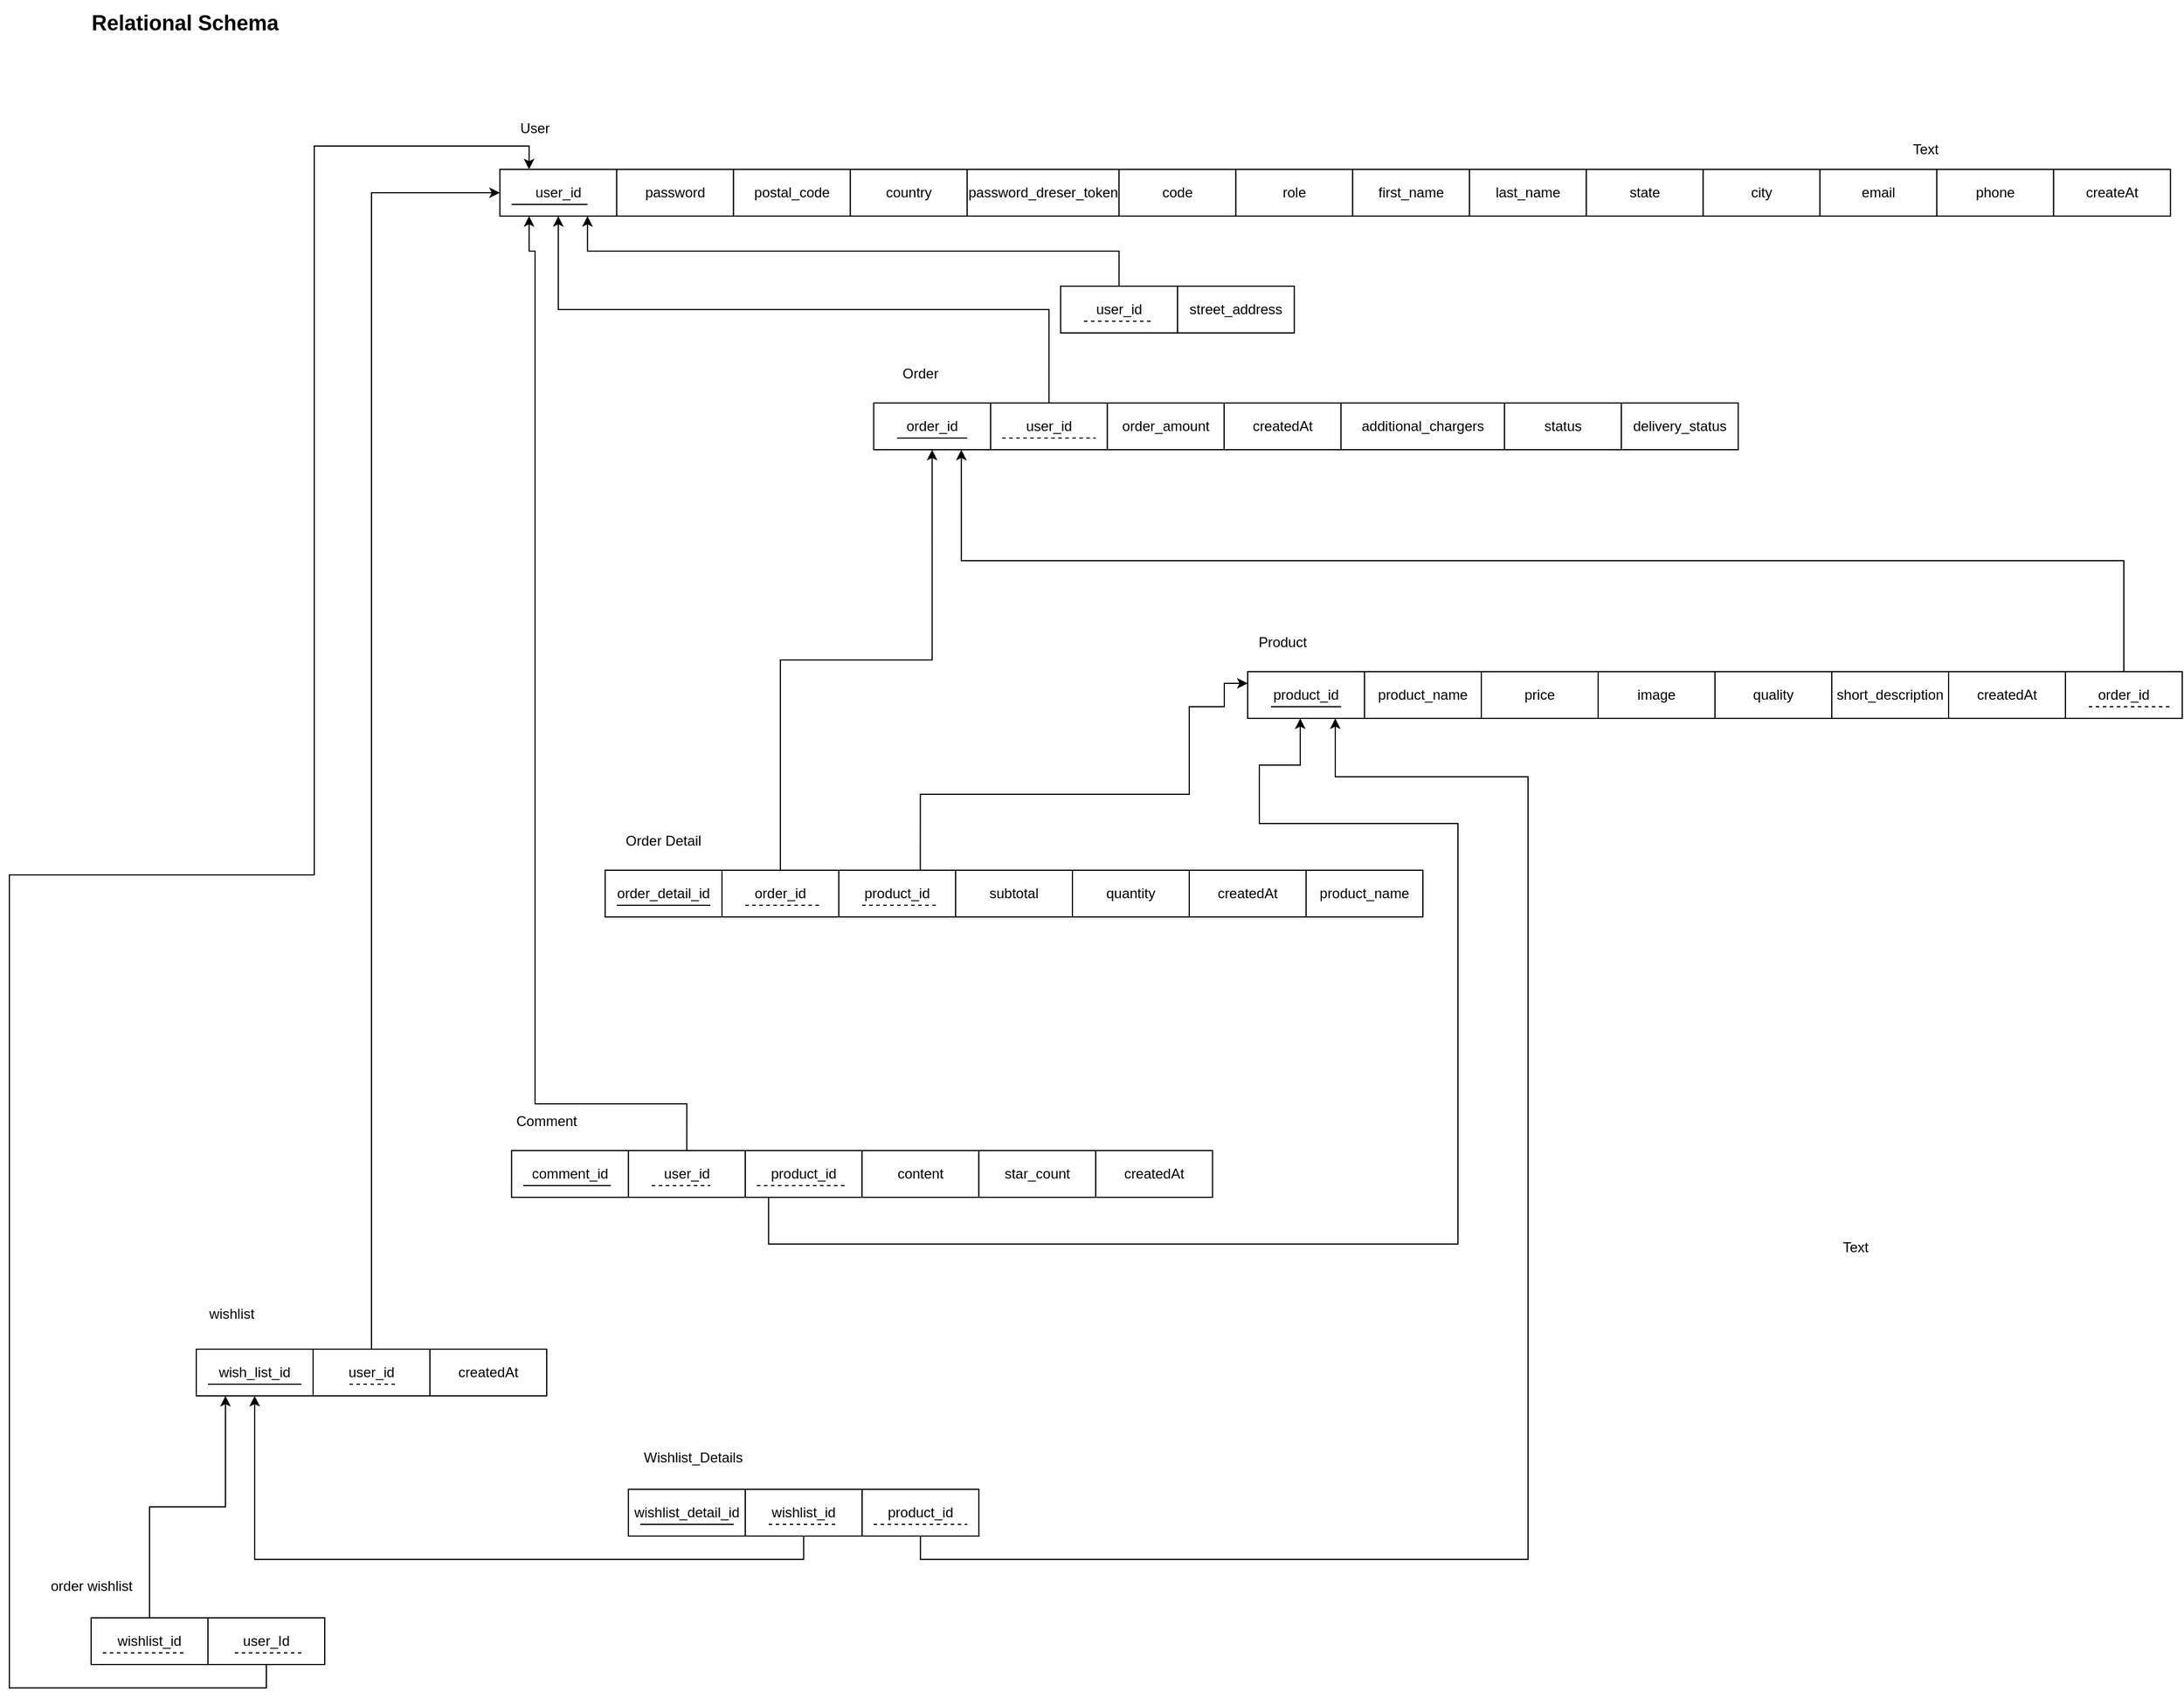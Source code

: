 <mxfile version="22.1.2" type="device">
  <diagram name="Page-1" id="Jjq3vuGFmv7cD4TqGTQA">
    <mxGraphModel dx="1480" dy="866" grid="1" gridSize="10" guides="1" tooltips="1" connect="1" arrows="1" fold="1" page="1" pageScale="1" pageWidth="850" pageHeight="1100" math="0" shadow="0">
      <root>
        <mxCell id="0" />
        <mxCell id="1" parent="0" />
        <mxCell id="9YiL5SmmNUJITHrNY-xT-41" style="edgeStyle=orthogonalEdgeStyle;rounded=0;orthogonalLoop=1;jettySize=auto;html=1;exitX=0.5;exitY=0;exitDx=0;exitDy=0;" parent="1" source="9YiL5SmmNUJITHrNY-xT-17" target="9YiL5SmmNUJITHrNY-xT-23" edge="1">
          <mxGeometry relative="1" as="geometry">
            <mxPoint x="639.89" y="400" as="targetPoint" />
          </mxGeometry>
        </mxCell>
        <mxCell id="9YiL5SmmNUJITHrNY-xT-17" value="user_id" style="whiteSpace=wrap;html=1;align=center;" parent="1" vertex="1">
          <mxGeometry x="899.89" y="450" width="100" height="40" as="geometry" />
        </mxCell>
        <mxCell id="9YiL5SmmNUJITHrNY-xT-18" value="order_id" style="whiteSpace=wrap;html=1;align=center;" parent="1" vertex="1">
          <mxGeometry x="799.89" y="450" width="100" height="40" as="geometry" />
        </mxCell>
        <mxCell id="9YiL5SmmNUJITHrNY-xT-19" value="order_amount" style="whiteSpace=wrap;html=1;align=center;" parent="1" vertex="1">
          <mxGeometry x="999.89" y="450" width="100" height="40" as="geometry" />
        </mxCell>
        <mxCell id="9YiL5SmmNUJITHrNY-xT-20" value="createdAt" style="whiteSpace=wrap;html=1;align=center;" parent="1" vertex="1">
          <mxGeometry x="1099.89" y="450" width="100" height="40" as="geometry" />
        </mxCell>
        <mxCell id="9YiL5SmmNUJITHrNY-xT-21" value="product_id" style="whiteSpace=wrap;html=1;align=center;" parent="1" vertex="1">
          <mxGeometry x="1120.0" y="680" width="100" height="40" as="geometry" />
        </mxCell>
        <mxCell id="9YiL5SmmNUJITHrNY-xT-22" value="product_name" style="whiteSpace=wrap;html=1;align=center;" parent="1" vertex="1">
          <mxGeometry x="1220.0" y="680" width="100" height="40" as="geometry" />
        </mxCell>
        <mxCell id="9YiL5SmmNUJITHrNY-xT-23" value="user_id" style="whiteSpace=wrap;html=1;align=center;" parent="1" vertex="1">
          <mxGeometry x="479.89" y="250" width="100" height="40" as="geometry" />
        </mxCell>
        <mxCell id="9YiL5SmmNUJITHrNY-xT-25" value="password" style="whiteSpace=wrap;html=1;align=center;" parent="1" vertex="1">
          <mxGeometry x="579.89" y="250" width="100" height="40" as="geometry" />
        </mxCell>
        <mxCell id="9YiL5SmmNUJITHrNY-xT-26" value="postal_code" style="whiteSpace=wrap;html=1;align=center;" parent="1" vertex="1">
          <mxGeometry x="679.89" y="250" width="100" height="40" as="geometry" />
        </mxCell>
        <mxCell id="9YiL5SmmNUJITHrNY-xT-27" value="country" style="whiteSpace=wrap;html=1;align=center;" parent="1" vertex="1">
          <mxGeometry x="779.89" y="250" width="100" height="40" as="geometry" />
        </mxCell>
        <mxCell id="9YiL5SmmNUJITHrNY-xT-29" value="password_dreser_token" style="whiteSpace=wrap;html=1;align=center;" parent="1" vertex="1">
          <mxGeometry x="879.89" y="250" width="130" height="40" as="geometry" />
        </mxCell>
        <mxCell id="9YiL5SmmNUJITHrNY-xT-31" value="code" style="whiteSpace=wrap;html=1;align=center;" parent="1" vertex="1">
          <mxGeometry x="1009.89" y="250" width="100" height="40" as="geometry" />
        </mxCell>
        <mxCell id="9YiL5SmmNUJITHrNY-xT-32" value="role" style="whiteSpace=wrap;html=1;align=center;" parent="1" vertex="1">
          <mxGeometry x="1109.89" y="250" width="100" height="40" as="geometry" />
        </mxCell>
        <mxCell id="9YiL5SmmNUJITHrNY-xT-33" value="first_name" style="whiteSpace=wrap;html=1;align=center;" parent="1" vertex="1">
          <mxGeometry x="1209.89" y="250" width="100" height="40" as="geometry" />
        </mxCell>
        <mxCell id="9YiL5SmmNUJITHrNY-xT-34" value="last_name" style="whiteSpace=wrap;html=1;align=center;" parent="1" vertex="1">
          <mxGeometry x="1309.89" y="250" width="100" height="40" as="geometry" />
        </mxCell>
        <mxCell id="9YiL5SmmNUJITHrNY-xT-35" value="state" style="whiteSpace=wrap;html=1;align=center;" parent="1" vertex="1">
          <mxGeometry x="1409.89" y="250" width="100" height="40" as="geometry" />
        </mxCell>
        <mxCell id="9YiL5SmmNUJITHrNY-xT-36" value="city" style="whiteSpace=wrap;html=1;align=center;" parent="1" vertex="1">
          <mxGeometry x="1509.89" y="250" width="100" height="40" as="geometry" />
        </mxCell>
        <mxCell id="9YiL5SmmNUJITHrNY-xT-37" value="User" style="text;html=1;strokeColor=none;fillColor=none;align=center;verticalAlign=middle;whiteSpace=wrap;rounded=0;" parent="1" vertex="1">
          <mxGeometry x="479.89" y="200" width="60" height="30" as="geometry" />
        </mxCell>
        <mxCell id="9YiL5SmmNUJITHrNY-xT-38" value="" style="endArrow=none;html=1;rounded=0;exitX=0.1;exitY=0.75;exitDx=0;exitDy=0;exitPerimeter=0;" parent="1" source="9YiL5SmmNUJITHrNY-xT-23" edge="1">
          <mxGeometry width="50" height="50" relative="1" as="geometry">
            <mxPoint x="504.89" y="330" as="sourcePoint" />
            <mxPoint x="554.89" y="280" as="targetPoint" />
          </mxGeometry>
        </mxCell>
        <mxCell id="9YiL5SmmNUJITHrNY-xT-39" value="" style="endArrow=none;dashed=1;html=1;rounded=0;exitX=0.1;exitY=0.75;exitDx=0;exitDy=0;exitPerimeter=0;" parent="1" source="9YiL5SmmNUJITHrNY-xT-17" edge="1">
          <mxGeometry width="50" height="50" relative="1" as="geometry">
            <mxPoint x="929.89" y="520" as="sourcePoint" />
            <mxPoint x="989.89" y="480" as="targetPoint" />
          </mxGeometry>
        </mxCell>
        <mxCell id="9YiL5SmmNUJITHrNY-xT-40" value="" style="endArrow=none;html=1;rounded=0;exitX=0.2;exitY=0.75;exitDx=0;exitDy=0;exitPerimeter=0;" parent="1" source="9YiL5SmmNUJITHrNY-xT-18" edge="1">
          <mxGeometry width="50" height="50" relative="1" as="geometry">
            <mxPoint x="829.89" y="530" as="sourcePoint" />
            <mxPoint x="879.89" y="480" as="targetPoint" />
          </mxGeometry>
        </mxCell>
        <mxCell id="9YiL5SmmNUJITHrNY-xT-42" value="order_detail_id" style="whiteSpace=wrap;html=1;align=center;" parent="1" vertex="1">
          <mxGeometry x="570" y="850" width="100" height="40" as="geometry" />
        </mxCell>
        <mxCell id="9YiL5SmmNUJITHrNY-xT-43" value="short_description" style="whiteSpace=wrap;html=1;align=center;" parent="1" vertex="1">
          <mxGeometry x="1620.0" y="680" width="100" height="40" as="geometry" />
        </mxCell>
        <mxCell id="9YiL5SmmNUJITHrNY-xT-44" value="quality" style="whiteSpace=wrap;html=1;align=center;" parent="1" vertex="1">
          <mxGeometry x="1520.0" y="680" width="100" height="40" as="geometry" />
        </mxCell>
        <mxCell id="9YiL5SmmNUJITHrNY-xT-45" value="image" style="whiteSpace=wrap;html=1;align=center;" parent="1" vertex="1">
          <mxGeometry x="1420.0" y="680" width="100" height="40" as="geometry" />
        </mxCell>
        <mxCell id="9YiL5SmmNUJITHrNY-xT-46" value="price" style="whiteSpace=wrap;html=1;align=center;" parent="1" vertex="1">
          <mxGeometry x="1320.0" y="680" width="100" height="40" as="geometry" />
        </mxCell>
        <mxCell id="9YiL5SmmNUJITHrNY-xT-62" style="edgeStyle=orthogonalEdgeStyle;rounded=0;orthogonalLoop=1;jettySize=auto;html=1;exitX=0.5;exitY=0;exitDx=0;exitDy=0;entryX=0.5;entryY=1;entryDx=0;entryDy=0;" parent="1" source="9YiL5SmmNUJITHrNY-xT-47" target="9YiL5SmmNUJITHrNY-xT-18" edge="1">
          <mxGeometry relative="1" as="geometry" />
        </mxCell>
        <mxCell id="9YiL5SmmNUJITHrNY-xT-47" value="order_id" style="whiteSpace=wrap;html=1;align=center;" parent="1" vertex="1">
          <mxGeometry x="670" y="850" width="100" height="40" as="geometry" />
        </mxCell>
        <mxCell id="9YiL5SmmNUJITHrNY-xT-48" value="product_id" style="whiteSpace=wrap;html=1;align=center;" parent="1" vertex="1">
          <mxGeometry x="770" y="850" width="100" height="40" as="geometry" />
        </mxCell>
        <mxCell id="9YiL5SmmNUJITHrNY-xT-49" value="subtotal" style="whiteSpace=wrap;html=1;align=center;" parent="1" vertex="1">
          <mxGeometry x="870" y="850" width="100" height="40" as="geometry" />
        </mxCell>
        <mxCell id="9YiL5SmmNUJITHrNY-xT-50" value="quantity" style="whiteSpace=wrap;html=1;align=center;" parent="1" vertex="1">
          <mxGeometry x="970" y="850" width="100" height="40" as="geometry" />
        </mxCell>
        <mxCell id="9YiL5SmmNUJITHrNY-xT-51" value="" style="endArrow=none;html=1;rounded=0;exitX=0.1;exitY=0.75;exitDx=0;exitDy=0;exitPerimeter=0;" parent="1" source="9YiL5SmmNUJITHrNY-xT-42" edge="1">
          <mxGeometry width="50" height="50" relative="1" as="geometry">
            <mxPoint x="610" y="930" as="sourcePoint" />
            <mxPoint x="660" y="880" as="targetPoint" />
          </mxGeometry>
        </mxCell>
        <mxCell id="9YiL5SmmNUJITHrNY-xT-52" value="Order" style="text;html=1;strokeColor=none;fillColor=none;align=center;verticalAlign=middle;whiteSpace=wrap;rounded=0;" parent="1" vertex="1">
          <mxGeometry x="809.89" y="410" width="60" height="30" as="geometry" />
        </mxCell>
        <mxCell id="9YiL5SmmNUJITHrNY-xT-53" value="Product" style="text;html=1;strokeColor=none;fillColor=none;align=center;verticalAlign=middle;whiteSpace=wrap;rounded=0;" parent="1" vertex="1">
          <mxGeometry x="1120.0" y="640" width="60" height="30" as="geometry" />
        </mxCell>
        <mxCell id="9YiL5SmmNUJITHrNY-xT-54" value="Order Detail" style="text;html=1;strokeColor=none;fillColor=none;align=center;verticalAlign=middle;whiteSpace=wrap;rounded=0;" parent="1" vertex="1">
          <mxGeometry x="570" y="810" width="100" height="30" as="geometry" />
        </mxCell>
        <mxCell id="9YiL5SmmNUJITHrNY-xT-55" value="" style="endArrow=none;dashed=1;html=1;rounded=0;exitX=0.2;exitY=0.75;exitDx=0;exitDy=0;exitPerimeter=0;" parent="1" source="9YiL5SmmNUJITHrNY-xT-48" edge="1">
          <mxGeometry width="50" height="50" relative="1" as="geometry">
            <mxPoint x="805" y="930" as="sourcePoint" />
            <mxPoint x="855" y="880" as="targetPoint" />
          </mxGeometry>
        </mxCell>
        <mxCell id="9YiL5SmmNUJITHrNY-xT-56" value="" style="endArrow=none;dashed=1;html=1;rounded=0;exitX=0.2;exitY=0.75;exitDx=0;exitDy=0;exitPerimeter=0;" parent="1" source="9YiL5SmmNUJITHrNY-xT-47" edge="1">
          <mxGeometry width="50" height="50" relative="1" as="geometry">
            <mxPoint x="705" y="930" as="sourcePoint" />
            <mxPoint x="755" y="880" as="targetPoint" />
          </mxGeometry>
        </mxCell>
        <mxCell id="9YiL5SmmNUJITHrNY-xT-59" value="" style="endArrow=none;html=1;rounded=0;exitX=0.2;exitY=0.75;exitDx=0;exitDy=0;exitPerimeter=0;" parent="1" source="9YiL5SmmNUJITHrNY-xT-21" edge="1">
          <mxGeometry width="50" height="50" relative="1" as="geometry">
            <mxPoint x="1150.0" y="760" as="sourcePoint" />
            <mxPoint x="1200.0" y="710" as="targetPoint" />
          </mxGeometry>
        </mxCell>
        <mxCell id="9YiL5SmmNUJITHrNY-xT-60" style="edgeStyle=orthogonalEdgeStyle;rounded=0;orthogonalLoop=1;jettySize=auto;html=1;exitX=0.5;exitY=0;exitDx=0;exitDy=0;entryX=0;entryY=0.25;entryDx=0;entryDy=0;" parent="1" target="9YiL5SmmNUJITHrNY-xT-21" edge="1">
          <mxGeometry relative="1" as="geometry">
            <mxPoint x="839.78" y="850" as="sourcePoint" />
            <mxPoint x="1099.89" y="700" as="targetPoint" />
            <Array as="points">
              <mxPoint x="840" y="785" />
              <mxPoint x="1070" y="785" />
              <mxPoint x="1070" y="710" />
              <mxPoint x="1100" y="710" />
              <mxPoint x="1100" y="690" />
            </Array>
          </mxGeometry>
        </mxCell>
        <mxCell id="9YiL5SmmNUJITHrNY-xT-82" style="edgeStyle=orthogonalEdgeStyle;rounded=0;orthogonalLoop=1;jettySize=auto;html=1;exitX=0.5;exitY=1;exitDx=0;exitDy=0;entryX=0.75;entryY=1;entryDx=0;entryDy=0;" parent="1" edge="1">
          <mxGeometry relative="1" as="geometry">
            <mxPoint x="1165.0" y="720" as="targetPoint" />
            <Array as="points">
              <mxPoint x="710" y="1170" />
              <mxPoint x="1300" y="1170" />
              <mxPoint x="1300" y="810" />
              <mxPoint x="1130" y="810" />
              <mxPoint x="1130" y="760" />
              <mxPoint x="1165" y="760" />
            </Array>
            <mxPoint x="709.89" y="1130" as="sourcePoint" />
          </mxGeometry>
        </mxCell>
        <mxCell id="9YiL5SmmNUJITHrNY-xT-66" value="product_id" style="whiteSpace=wrap;html=1;align=center;" parent="1" vertex="1">
          <mxGeometry x="689.89" y="1090" width="100" height="40" as="geometry" />
        </mxCell>
        <mxCell id="a-Tf5Rxm08DyfLCDD2YA-49" style="edgeStyle=orthogonalEdgeStyle;rounded=0;orthogonalLoop=1;jettySize=auto;html=1;exitX=0.5;exitY=0;exitDx=0;exitDy=0;entryX=0.25;entryY=1;entryDx=0;entryDy=0;" parent="1" source="9YiL5SmmNUJITHrNY-xT-67" target="9YiL5SmmNUJITHrNY-xT-23" edge="1">
          <mxGeometry relative="1" as="geometry">
            <mxPoint x="520" y="310" as="targetPoint" />
            <Array as="points">
              <mxPoint x="640" y="1050" />
              <mxPoint x="510" y="1050" />
              <mxPoint x="510" y="320" />
              <mxPoint x="505" y="320" />
            </Array>
          </mxGeometry>
        </mxCell>
        <mxCell id="9YiL5SmmNUJITHrNY-xT-67" value="user_id" style="whiteSpace=wrap;html=1;align=center;" parent="1" vertex="1">
          <mxGeometry x="589.89" y="1090" width="100" height="40" as="geometry" />
        </mxCell>
        <mxCell id="9YiL5SmmNUJITHrNY-xT-68" value="comment_id" style="whiteSpace=wrap;html=1;align=center;" parent="1" vertex="1">
          <mxGeometry x="489.89" y="1090" width="100" height="40" as="geometry" />
        </mxCell>
        <mxCell id="9YiL5SmmNUJITHrNY-xT-69" value="Comment" style="text;html=1;strokeColor=none;fillColor=none;align=center;verticalAlign=middle;whiteSpace=wrap;rounded=0;" parent="1" vertex="1">
          <mxGeometry x="489.89" y="1050" width="60" height="30" as="geometry" />
        </mxCell>
        <mxCell id="9YiL5SmmNUJITHrNY-xT-72" value="content" style="whiteSpace=wrap;html=1;align=center;" parent="1" vertex="1">
          <mxGeometry x="789.89" y="1090" width="100" height="40" as="geometry" />
        </mxCell>
        <mxCell id="9YiL5SmmNUJITHrNY-xT-73" value="" style="endArrow=none;html=1;rounded=0;exitX=0.1;exitY=0.75;exitDx=0;exitDy=0;exitPerimeter=0;" parent="1" source="9YiL5SmmNUJITHrNY-xT-68" edge="1">
          <mxGeometry width="50" height="50" relative="1" as="geometry">
            <mxPoint x="524.89" y="1170" as="sourcePoint" />
            <mxPoint x="574.89" y="1120" as="targetPoint" />
          </mxGeometry>
        </mxCell>
        <mxCell id="9YiL5SmmNUJITHrNY-xT-74" value="" style="endArrow=none;dashed=1;html=1;rounded=0;exitX=0.2;exitY=0.75;exitDx=0;exitDy=0;exitPerimeter=0;" parent="1" source="9YiL5SmmNUJITHrNY-xT-67" edge="1">
          <mxGeometry width="50" height="50" relative="1" as="geometry">
            <mxPoint x="609.89" y="1170" as="sourcePoint" />
            <mxPoint x="659.89" y="1120" as="targetPoint" />
          </mxGeometry>
        </mxCell>
        <mxCell id="9YiL5SmmNUJITHrNY-xT-77" value="" style="endArrow=none;dashed=1;html=1;rounded=0;exitX=0.1;exitY=0.75;exitDx=0;exitDy=0;exitPerimeter=0;" parent="1" source="9YiL5SmmNUJITHrNY-xT-66" edge="1">
          <mxGeometry width="50" height="50" relative="1" as="geometry">
            <mxPoint x="724.89" y="1170" as="sourcePoint" />
            <mxPoint x="774.89" y="1120" as="targetPoint" />
          </mxGeometry>
        </mxCell>
        <mxCell id="9YiL5SmmNUJITHrNY-xT-83" value="street_address" style="whiteSpace=wrap;html=1;align=center;" parent="1" vertex="1">
          <mxGeometry x="1059.89" y="350" width="100" height="40" as="geometry" />
        </mxCell>
        <mxCell id="9YiL5SmmNUJITHrNY-xT-87" style="edgeStyle=orthogonalEdgeStyle;rounded=0;orthogonalLoop=1;jettySize=auto;html=1;exitX=0.5;exitY=0;exitDx=0;exitDy=0;entryX=0.75;entryY=1;entryDx=0;entryDy=0;" parent="1" source="9YiL5SmmNUJITHrNY-xT-84" target="9YiL5SmmNUJITHrNY-xT-23" edge="1">
          <mxGeometry relative="1" as="geometry" />
        </mxCell>
        <mxCell id="9YiL5SmmNUJITHrNY-xT-84" value="user_id" style="whiteSpace=wrap;html=1;align=center;" parent="1" vertex="1">
          <mxGeometry x="959.89" y="350" width="100" height="40" as="geometry" />
        </mxCell>
        <mxCell id="9YiL5SmmNUJITHrNY-xT-86" value="" style="endArrow=none;dashed=1;html=1;rounded=0;exitX=0.2;exitY=0.75;exitDx=0;exitDy=0;exitPerimeter=0;" parent="1" source="9YiL5SmmNUJITHrNY-xT-84" edge="1">
          <mxGeometry width="50" height="50" relative="1" as="geometry">
            <mxPoint x="989.89" y="430" as="sourcePoint" />
            <mxPoint x="1039.89" y="380" as="targetPoint" />
          </mxGeometry>
        </mxCell>
        <mxCell id="9YiL5SmmNUJITHrNY-xT-90" style="edgeStyle=orthogonalEdgeStyle;rounded=0;orthogonalLoop=1;jettySize=auto;html=1;exitX=0.5;exitY=0;exitDx=0;exitDy=0;entryX=0.75;entryY=1;entryDx=0;entryDy=0;" parent="1" source="9YiL5SmmNUJITHrNY-xT-88" target="9YiL5SmmNUJITHrNY-xT-18" edge="1">
          <mxGeometry relative="1" as="geometry" />
        </mxCell>
        <mxCell id="9YiL5SmmNUJITHrNY-xT-88" value="order_id" style="whiteSpace=wrap;html=1;align=center;" parent="1" vertex="1">
          <mxGeometry x="1820.0" y="680" width="100" height="40" as="geometry" />
        </mxCell>
        <mxCell id="9YiL5SmmNUJITHrNY-xT-89" value="" style="endArrow=none;dashed=1;html=1;rounded=0;exitX=0.2;exitY=0.75;exitDx=0;exitDy=0;exitPerimeter=0;entryX=0.9;entryY=0.75;entryDx=0;entryDy=0;entryPerimeter=0;" parent="1" source="9YiL5SmmNUJITHrNY-xT-88" target="9YiL5SmmNUJITHrNY-xT-88" edge="1">
          <mxGeometry width="50" height="50" relative="1" as="geometry">
            <mxPoint x="1745.0" y="760" as="sourcePoint" />
            <mxPoint x="1940.0" y="630" as="targetPoint" />
          </mxGeometry>
        </mxCell>
        <mxCell id="a-Tf5Rxm08DyfLCDD2YA-1" value="email" style="whiteSpace=wrap;html=1;align=center;" parent="1" vertex="1">
          <mxGeometry x="1609.89" y="250" width="100" height="40" as="geometry" />
        </mxCell>
        <mxCell id="a-Tf5Rxm08DyfLCDD2YA-2" value="phone" style="whiteSpace=wrap;html=1;align=center;" parent="1" vertex="1">
          <mxGeometry x="1709.89" y="250" width="100" height="40" as="geometry" />
        </mxCell>
        <mxCell id="a-Tf5Rxm08DyfLCDD2YA-3" value="createAt" style="whiteSpace=wrap;html=1;align=center;" parent="1" vertex="1">
          <mxGeometry x="1809.89" y="250" width="100" height="40" as="geometry" />
        </mxCell>
        <mxCell id="a-Tf5Rxm08DyfLCDD2YA-5" value="additional_chargers" style="whiteSpace=wrap;html=1;align=center;" parent="1" vertex="1">
          <mxGeometry x="1199.89" y="450" width="140" height="40" as="geometry" />
        </mxCell>
        <mxCell id="a-Tf5Rxm08DyfLCDD2YA-6" value="status" style="whiteSpace=wrap;html=1;align=center;" parent="1" vertex="1">
          <mxGeometry x="1339.89" y="450" width="100" height="40" as="geometry" />
        </mxCell>
        <mxCell id="a-Tf5Rxm08DyfLCDD2YA-7" value="delivery_status" style="whiteSpace=wrap;html=1;align=center;" parent="1" vertex="1">
          <mxGeometry x="1439.89" y="450" width="100" height="40" as="geometry" />
        </mxCell>
        <mxCell id="a-Tf5Rxm08DyfLCDD2YA-9" value="createdAt" style="whiteSpace=wrap;html=1;align=center;" parent="1" vertex="1">
          <mxGeometry x="1720.0" y="680" width="100" height="40" as="geometry" />
        </mxCell>
        <mxCell id="a-Tf5Rxm08DyfLCDD2YA-11" value="createdAt" style="whiteSpace=wrap;html=1;align=center;" parent="1" vertex="1">
          <mxGeometry x="1070.0" y="850" width="100" height="40" as="geometry" />
        </mxCell>
        <mxCell id="a-Tf5Rxm08DyfLCDD2YA-12" value="product_name" style="whiteSpace=wrap;html=1;align=center;" parent="1" vertex="1">
          <mxGeometry x="1170.0" y="850" width="100" height="40" as="geometry" />
        </mxCell>
        <mxCell id="a-Tf5Rxm08DyfLCDD2YA-13" value="createdAt" style="whiteSpace=wrap;html=1;align=center;" parent="1" vertex="1">
          <mxGeometry x="989.89" y="1090" width="100" height="40" as="geometry" />
        </mxCell>
        <mxCell id="a-Tf5Rxm08DyfLCDD2YA-14" value="star_count" style="whiteSpace=wrap;html=1;align=center;" parent="1" vertex="1">
          <mxGeometry x="889.89" y="1090" width="100" height="40" as="geometry" />
        </mxCell>
        <mxCell id="a-Tf5Rxm08DyfLCDD2YA-15" value="Text" style="text;html=1;align=center;verticalAlign=middle;resizable=0;points=[];autosize=1;strokeColor=none;fillColor=none;" parent="1" vertex="1">
          <mxGeometry x="1614.89" y="1158" width="50" height="30" as="geometry" />
        </mxCell>
        <mxCell id="a-Tf5Rxm08DyfLCDD2YA-16" value="Text" style="text;html=1;align=center;verticalAlign=middle;resizable=0;points=[];autosize=1;strokeColor=none;fillColor=none;" parent="1" vertex="1">
          <mxGeometry x="1675" y="218" width="50" height="30" as="geometry" />
        </mxCell>
        <mxCell id="a-Tf5Rxm08DyfLCDD2YA-18" value="createdAt" style="whiteSpace=wrap;html=1;align=center;" parent="1" vertex="1">
          <mxGeometry x="420" y="1260" width="100" height="40" as="geometry" />
        </mxCell>
        <mxCell id="a-Tf5Rxm08DyfLCDD2YA-27" style="edgeStyle=orthogonalEdgeStyle;rounded=0;orthogonalLoop=1;jettySize=auto;html=1;exitX=0.5;exitY=0;exitDx=0;exitDy=0;entryX=0;entryY=0.5;entryDx=0;entryDy=0;" parent="1" source="a-Tf5Rxm08DyfLCDD2YA-19" target="9YiL5SmmNUJITHrNY-xT-23" edge="1">
          <mxGeometry relative="1" as="geometry">
            <mxPoint x="420" y="260" as="targetPoint" />
          </mxGeometry>
        </mxCell>
        <mxCell id="a-Tf5Rxm08DyfLCDD2YA-19" value="user_id" style="whiteSpace=wrap;html=1;align=center;" parent="1" vertex="1">
          <mxGeometry x="320" y="1260" width="100" height="40" as="geometry" />
        </mxCell>
        <mxCell id="a-Tf5Rxm08DyfLCDD2YA-20" value="wish_list_id" style="whiteSpace=wrap;html=1;align=center;" parent="1" vertex="1">
          <mxGeometry x="220" y="1260" width="100" height="40" as="geometry" />
        </mxCell>
        <mxCell id="a-Tf5Rxm08DyfLCDD2YA-25" value="" style="endArrow=none;html=1;rounded=0;" parent="1" edge="1">
          <mxGeometry relative="1" as="geometry">
            <mxPoint x="230" y="1290" as="sourcePoint" />
            <mxPoint x="310" y="1290" as="targetPoint" />
          </mxGeometry>
        </mxCell>
        <mxCell id="a-Tf5Rxm08DyfLCDD2YA-26" value="" style="endArrow=none;dashed=1;html=1;rounded=0;entryX=0.301;entryY=0.75;entryDx=0;entryDy=0;entryPerimeter=0;exitX=0.701;exitY=0.75;exitDx=0;exitDy=0;exitPerimeter=0;" parent="1" source="a-Tf5Rxm08DyfLCDD2YA-19" target="a-Tf5Rxm08DyfLCDD2YA-19" edge="1">
          <mxGeometry width="50" height="50" relative="1" as="geometry">
            <mxPoint x="610.11" y="1210" as="sourcePoint" />
            <mxPoint x="660.11" y="1160" as="targetPoint" />
          </mxGeometry>
        </mxCell>
        <mxCell id="a-Tf5Rxm08DyfLCDD2YA-28" value="wishlist" style="text;html=1;align=center;verticalAlign=middle;resizable=0;points=[];autosize=1;strokeColor=none;fillColor=none;" parent="1" vertex="1">
          <mxGeometry x="220" y="1215" width="60" height="30" as="geometry" />
        </mxCell>
        <mxCell id="a-Tf5Rxm08DyfLCDD2YA-48" style="edgeStyle=orthogonalEdgeStyle;rounded=0;orthogonalLoop=1;jettySize=auto;html=1;exitX=0.5;exitY=1;exitDx=0;exitDy=0;entryX=0.75;entryY=1;entryDx=0;entryDy=0;" parent="1" source="a-Tf5Rxm08DyfLCDD2YA-30" target="9YiL5SmmNUJITHrNY-xT-21" edge="1">
          <mxGeometry relative="1" as="geometry">
            <mxPoint x="1370" y="750" as="targetPoint" />
            <Array as="points">
              <mxPoint x="840" y="1440" />
              <mxPoint x="1360" y="1440" />
              <mxPoint x="1360" y="770" />
              <mxPoint x="1195" y="770" />
            </Array>
          </mxGeometry>
        </mxCell>
        <mxCell id="a-Tf5Rxm08DyfLCDD2YA-30" value="product_id" style="whiteSpace=wrap;html=1;align=center;" parent="1" vertex="1">
          <mxGeometry x="789.89" y="1380" width="100" height="40" as="geometry" />
        </mxCell>
        <mxCell id="a-Tf5Rxm08DyfLCDD2YA-47" style="edgeStyle=orthogonalEdgeStyle;rounded=0;orthogonalLoop=1;jettySize=auto;html=1;exitX=0.5;exitY=1;exitDx=0;exitDy=0;entryX=0.5;entryY=1;entryDx=0;entryDy=0;" parent="1" source="a-Tf5Rxm08DyfLCDD2YA-31" target="a-Tf5Rxm08DyfLCDD2YA-20" edge="1">
          <mxGeometry relative="1" as="geometry" />
        </mxCell>
        <mxCell id="a-Tf5Rxm08DyfLCDD2YA-31" value="wishlist_id" style="whiteSpace=wrap;html=1;align=center;" parent="1" vertex="1">
          <mxGeometry x="689.89" y="1380" width="100" height="40" as="geometry" />
        </mxCell>
        <mxCell id="a-Tf5Rxm08DyfLCDD2YA-32" value="wishlist_detail_id" style="whiteSpace=wrap;html=1;align=center;" parent="1" vertex="1">
          <mxGeometry x="589.89" y="1380" width="100" height="40" as="geometry" />
        </mxCell>
        <mxCell id="a-Tf5Rxm08DyfLCDD2YA-38" value="Wishlist_Details" style="text;html=1;align=center;verticalAlign=middle;resizable=0;points=[];autosize=1;strokeColor=none;fillColor=none;" parent="1" vertex="1">
          <mxGeometry x="589.89" y="1338" width="110" height="30" as="geometry" />
        </mxCell>
        <mxCell id="a-Tf5Rxm08DyfLCDD2YA-43" value="" style="endArrow=none;html=1;rounded=0;" parent="1" edge="1">
          <mxGeometry relative="1" as="geometry">
            <mxPoint x="600" y="1410" as="sourcePoint" />
            <mxPoint x="680" y="1410" as="targetPoint" />
          </mxGeometry>
        </mxCell>
        <mxCell id="a-Tf5Rxm08DyfLCDD2YA-44" value="" style="endArrow=none;dashed=1;html=1;rounded=0;exitX=0.201;exitY=0.75;exitDx=0;exitDy=0;exitPerimeter=0;" parent="1" source="a-Tf5Rxm08DyfLCDD2YA-31" edge="1">
          <mxGeometry width="50" height="50" relative="1" as="geometry">
            <mxPoint x="620" y="1370" as="sourcePoint" />
            <mxPoint x="770" y="1410" as="targetPoint" />
          </mxGeometry>
        </mxCell>
        <mxCell id="a-Tf5Rxm08DyfLCDD2YA-45" value="" style="endArrow=none;dashed=1;html=1;rounded=0;entryX=0.801;entryY=0.75;entryDx=0;entryDy=0;entryPerimeter=0;exitX=0;exitY=0.75;exitDx=0;exitDy=0;" parent="1" edge="1">
          <mxGeometry width="50" height="50" relative="1" as="geometry">
            <mxPoint x="799.79" y="1410" as="sourcePoint" />
            <mxPoint x="879.89" y="1410" as="targetPoint" />
          </mxGeometry>
        </mxCell>
        <mxCell id="a-Tf5Rxm08DyfLCDD2YA-54" style="edgeStyle=orthogonalEdgeStyle;rounded=0;orthogonalLoop=1;jettySize=auto;html=1;exitX=0.5;exitY=1;exitDx=0;exitDy=0;entryX=0.25;entryY=0;entryDx=0;entryDy=0;" parent="1" source="a-Tf5Rxm08DyfLCDD2YA-50" target="9YiL5SmmNUJITHrNY-xT-23" edge="1">
          <mxGeometry relative="1" as="geometry">
            <mxPoint x="320" y="216.444" as="targetPoint" />
            <Array as="points">
              <mxPoint x="280" y="1550" />
              <mxPoint x="60" y="1550" />
              <mxPoint x="60" y="854" />
              <mxPoint x="321" y="854" />
              <mxPoint x="321" y="230" />
              <mxPoint x="505" y="230" />
            </Array>
          </mxGeometry>
        </mxCell>
        <mxCell id="a-Tf5Rxm08DyfLCDD2YA-50" value="user_Id" style="whiteSpace=wrap;html=1;align=center;" parent="1" vertex="1">
          <mxGeometry x="230" y="1490" width="100" height="40" as="geometry" />
        </mxCell>
        <mxCell id="a-Tf5Rxm08DyfLCDD2YA-52" style="edgeStyle=orthogonalEdgeStyle;rounded=0;orthogonalLoop=1;jettySize=auto;html=1;exitX=0.5;exitY=0;exitDx=0;exitDy=0;entryX=0.25;entryY=1;entryDx=0;entryDy=0;" parent="1" source="a-Tf5Rxm08DyfLCDD2YA-51" target="a-Tf5Rxm08DyfLCDD2YA-20" edge="1">
          <mxGeometry relative="1" as="geometry">
            <mxPoint x="220" y="1340" as="targetPoint" />
          </mxGeometry>
        </mxCell>
        <mxCell id="a-Tf5Rxm08DyfLCDD2YA-51" value="wishlist_id" style="whiteSpace=wrap;html=1;align=center;" parent="1" vertex="1">
          <mxGeometry x="130" y="1490" width="100" height="40" as="geometry" />
        </mxCell>
        <mxCell id="a-Tf5Rxm08DyfLCDD2YA-55" value="" style="endArrow=none;dashed=1;html=1;rounded=0;entryX=0.2;entryY=0.75;entryDx=0;entryDy=0;entryPerimeter=0;" parent="1" target="a-Tf5Rxm08DyfLCDD2YA-50" edge="1">
          <mxGeometry width="50" height="50" relative="1" as="geometry">
            <mxPoint x="310" y="1520" as="sourcePoint" />
            <mxPoint x="550" y="1460" as="targetPoint" />
          </mxGeometry>
        </mxCell>
        <mxCell id="a-Tf5Rxm08DyfLCDD2YA-56" value="" style="endArrow=none;dashed=1;html=1;rounded=0;exitX=0.1;exitY=0.75;exitDx=0;exitDy=0;exitPerimeter=0;" parent="1" source="a-Tf5Rxm08DyfLCDD2YA-51" edge="1">
          <mxGeometry width="50" height="50" relative="1" as="geometry">
            <mxPoint x="500" y="1510" as="sourcePoint" />
            <mxPoint x="210" y="1520" as="targetPoint" />
          </mxGeometry>
        </mxCell>
        <mxCell id="a-Tf5Rxm08DyfLCDD2YA-57" value="order wishlist" style="text;html=1;align=center;verticalAlign=middle;resizable=0;points=[];autosize=1;strokeColor=none;fillColor=none;" parent="1" vertex="1">
          <mxGeometry x="85" y="1448" width="90" height="30" as="geometry" />
        </mxCell>
        <mxCell id="u-AlbhbpAFBGdQU0LX99-1" value="&lt;b&gt;&lt;font style=&quot;font-size: 18px;&quot;&gt;Relational Schema&lt;/font&gt;&lt;/b&gt;" style="text;html=1;align=center;verticalAlign=middle;resizable=0;points=[];autosize=1;strokeColor=none;fillColor=none;" vertex="1" parent="1">
          <mxGeometry x="120" y="105" width="180" height="40" as="geometry" />
        </mxCell>
      </root>
    </mxGraphModel>
  </diagram>
</mxfile>
